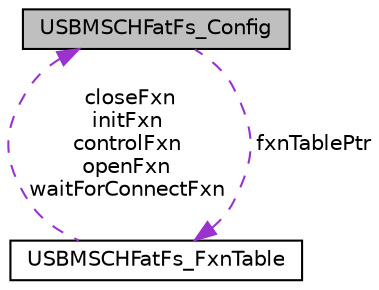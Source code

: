 digraph "USBMSCHFatFs_Config"
{
  edge [fontname="Helvetica",fontsize="10",labelfontname="Helvetica",labelfontsize="10"];
  node [fontname="Helvetica",fontsize="10",shape=record];
  Node1 [label="USBMSCHFatFs_Config",height=0.2,width=0.4,color="black", fillcolor="grey75", style="filled", fontcolor="black"];
  Node2 -> Node1 [dir="back",color="darkorchid3",fontsize="10",style="dashed",label=" fxnTablePtr" ,fontname="Helvetica"];
  Node2 [label="USBMSCHFatFs_FxnTable",height=0.2,width=0.4,color="black", fillcolor="white", style="filled",URL="$struct_u_s_b_m_s_c_h_fat_fs___fxn_table.html",tooltip="The definition of a USBMSCHFatFs function table that contains the required set of functions to contro..."];
  Node1 -> Node2 [dir="back",color="darkorchid3",fontsize="10",style="dashed",label=" closeFxn\ninitFxn\ncontrolFxn\nopenFxn\nwaitForConnectFxn" ,fontname="Helvetica"];
}
